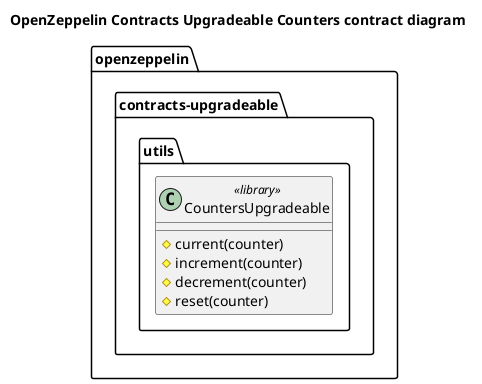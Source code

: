 @startuml OpenZeppelin Contracts Upgradeable Counters contract diagram
title OpenZeppelin Contracts Upgradeable Counters contract diagram

!startsub CountersUpgradeableLibrary
package openzeppelin {
  package contracts-upgradeable {
    package utils {
      class CountersUpgradeable<<library>> {
        #current(counter)
        #increment(counter)
        #decrement(counter)
        #reset(counter)  
      }
    }
  }
}
!endsub

@enduml
